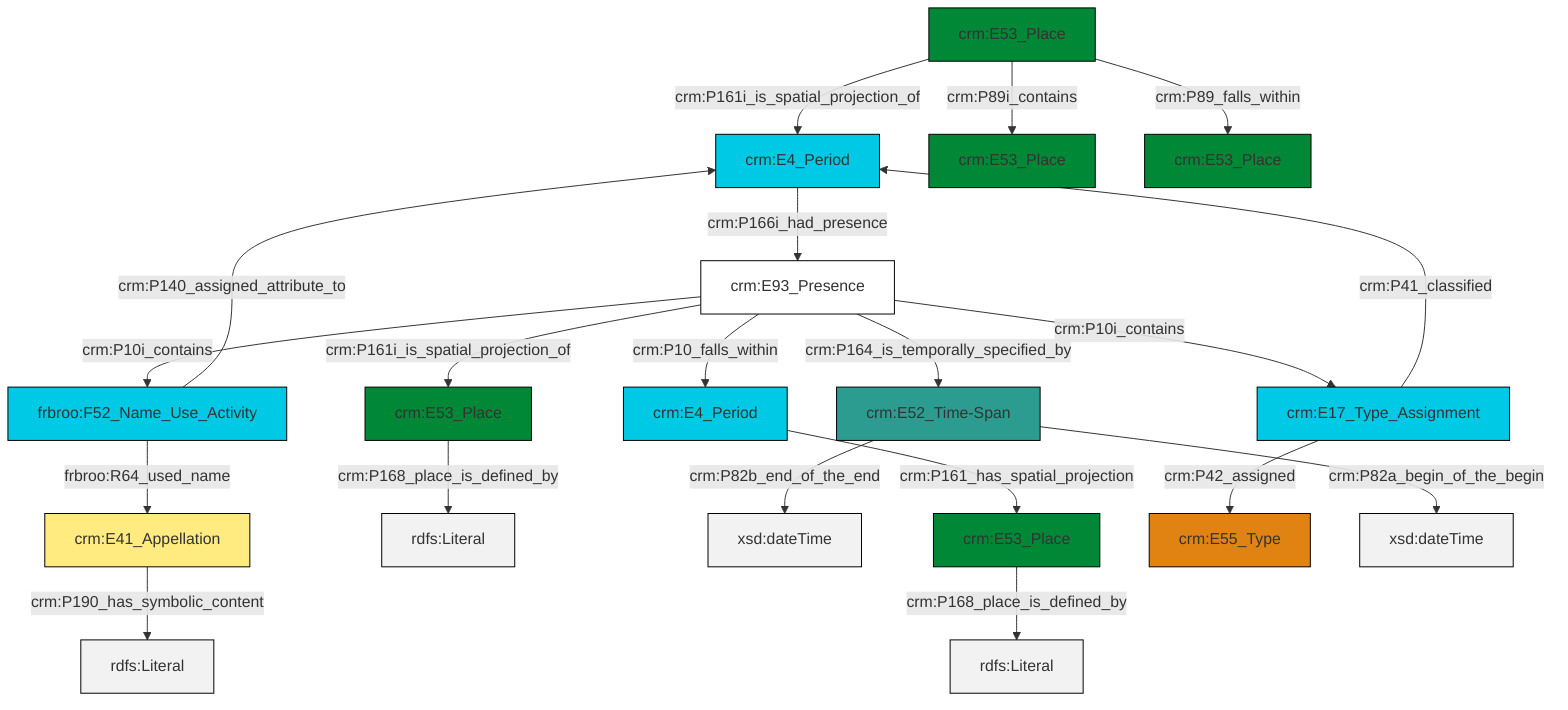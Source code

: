 graph TD
classDef Literal fill:#f2f2f2,stroke:#000000;
classDef CRM_Entity fill:#FFFFFF,stroke:#000000;
classDef Temporal_Entity fill:#00C9E6, stroke:#000000;
classDef Type fill:#E18312, stroke:#000000;
classDef Time-Span fill:#2C9C91, stroke:#000000;
classDef Appellation fill:#FFEB7F, stroke:#000000;
classDef Place fill:#008836, stroke:#000000;
classDef Persistent_Item fill:#B266B2, stroke:#000000;
classDef Conceptual_Object fill:#FFD700, stroke:#000000;
classDef Physical_Thing fill:#D2B48C, stroke:#000000;
classDef Actor fill:#f58aad, stroke:#000000;
classDef PC_Classes fill:#4ce600, stroke:#000000;
classDef Multi fill:#cccccc,stroke:#000000;

2["crm:E4_Period"]:::Temporal_Entity -->|crm:P166i_had_presence| 3["crm:E93_Presence"]:::CRM_Entity
9["crm:E53_Place"]:::Place -->|crm:P168_place_is_defined_by| 10[rdfs:Literal]:::Literal
3["crm:E93_Presence"]:::CRM_Entity -->|crm:P10i_contains| 13["crm:E17_Type_Assignment"]:::Temporal_Entity
0["crm:E52_Time-Span"]:::Time-Span -->|crm:P82b_end_of_the_end| 15[xsd:dateTime]:::Literal
17["crm:E53_Place"]:::Place -->|crm:P161i_is_spatial_projection_of| 2["crm:E4_Period"]:::Temporal_Entity
4["frbroo:F52_Name_Use_Activity"]:::Temporal_Entity -->|frbroo:R64_used_name| 19["crm:E41_Appellation"]:::Appellation
17["crm:E53_Place"]:::Place -->|crm:P89i_contains| 11["crm:E53_Place"]:::Place
3["crm:E93_Presence"]:::CRM_Entity -->|crm:P161i_is_spatial_projection_of| 9["crm:E53_Place"]:::Place
6["crm:E53_Place"]:::Place -->|crm:P168_place_is_defined_by| 22[rdfs:Literal]:::Literal
3["crm:E93_Presence"]:::CRM_Entity -->|crm:P164_is_temporally_specified_by| 0["crm:E52_Time-Span"]:::Time-Span
4["frbroo:F52_Name_Use_Activity"]:::Temporal_Entity -->|crm:P140_assigned_attribute_to| 2["crm:E4_Period"]:::Temporal_Entity
19["crm:E41_Appellation"]:::Appellation -->|crm:P190_has_symbolic_content| 23[rdfs:Literal]:::Literal
24["crm:E4_Period"]:::Temporal_Entity -->|crm:P161_has_spatial_projection| 6["crm:E53_Place"]:::Place
3["crm:E93_Presence"]:::CRM_Entity -->|crm:P10i_contains| 4["frbroo:F52_Name_Use_Activity"]:::Temporal_Entity
13["crm:E17_Type_Assignment"]:::Temporal_Entity -->|crm:P42_assigned| 20["crm:E55_Type"]:::Type
13["crm:E17_Type_Assignment"]:::Temporal_Entity -->|crm:P41_classified| 2["crm:E4_Period"]:::Temporal_Entity
0["crm:E52_Time-Span"]:::Time-Span -->|crm:P82a_begin_of_the_begin| 30[xsd:dateTime]:::Literal
17["crm:E53_Place"]:::Place -->|crm:P89_falls_within| 28["crm:E53_Place"]:::Place
3["crm:E93_Presence"]:::CRM_Entity -->|crm:P10_falls_within| 24["crm:E4_Period"]:::Temporal_Entity